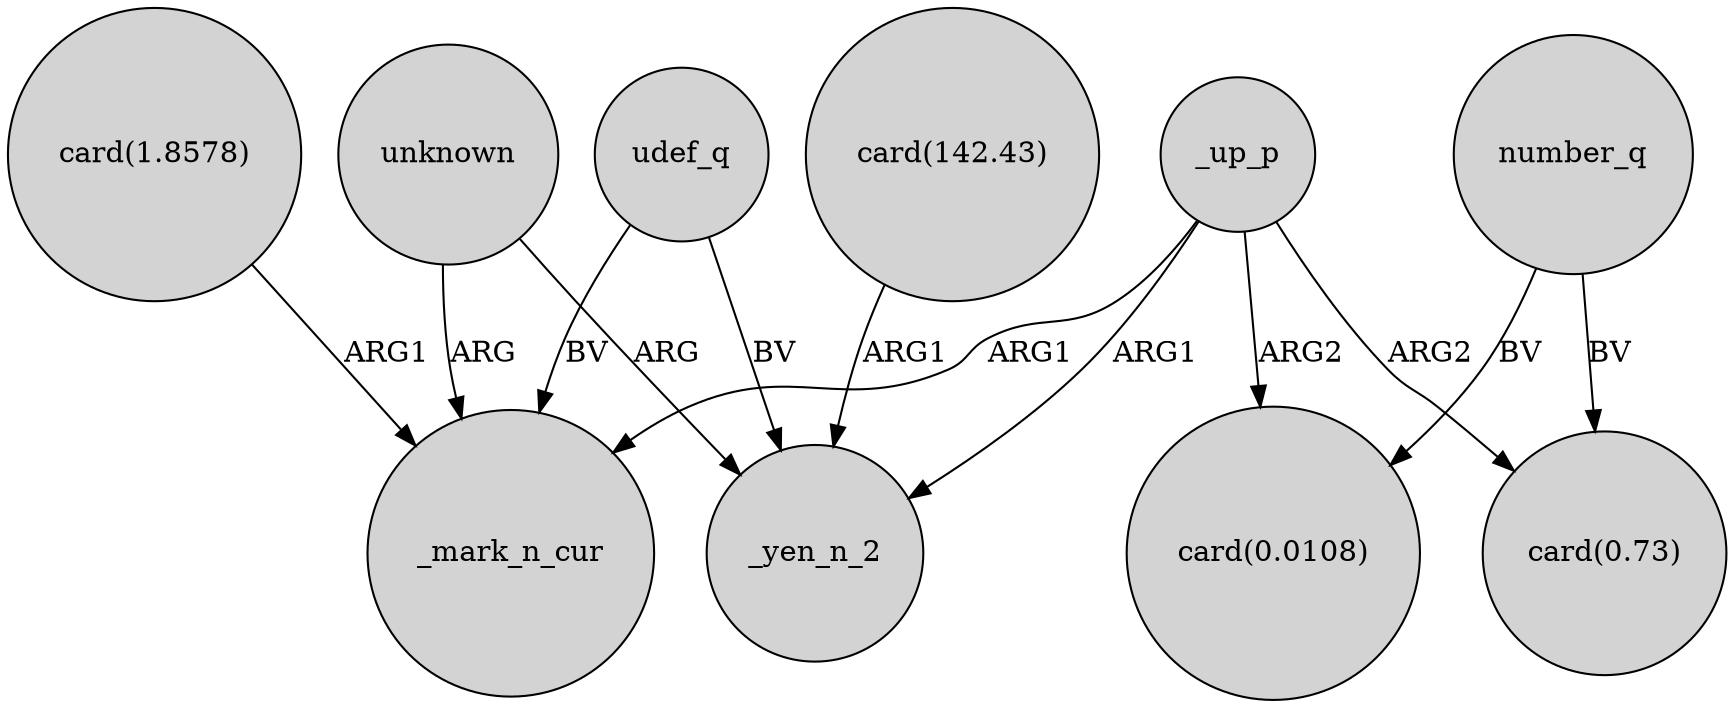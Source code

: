 digraph {
	node [shape=circle style=filled]
	_up_p -> _yen_n_2 [label=ARG1]
	udef_q -> _mark_n_cur [label=BV]
	_up_p -> _mark_n_cur [label=ARG1]
	_up_p -> "card(0.0108)" [label=ARG2]
	udef_q -> _yen_n_2 [label=BV]
	_up_p -> "card(0.73)" [label=ARG2]
	number_q -> "card(0.0108)" [label=BV]
	"card(1.8578)" -> _mark_n_cur [label=ARG1]
	unknown -> _mark_n_cur [label=ARG]
	"card(142.43)" -> _yen_n_2 [label=ARG1]
	number_q -> "card(0.73)" [label=BV]
	unknown -> _yen_n_2 [label=ARG]
}
